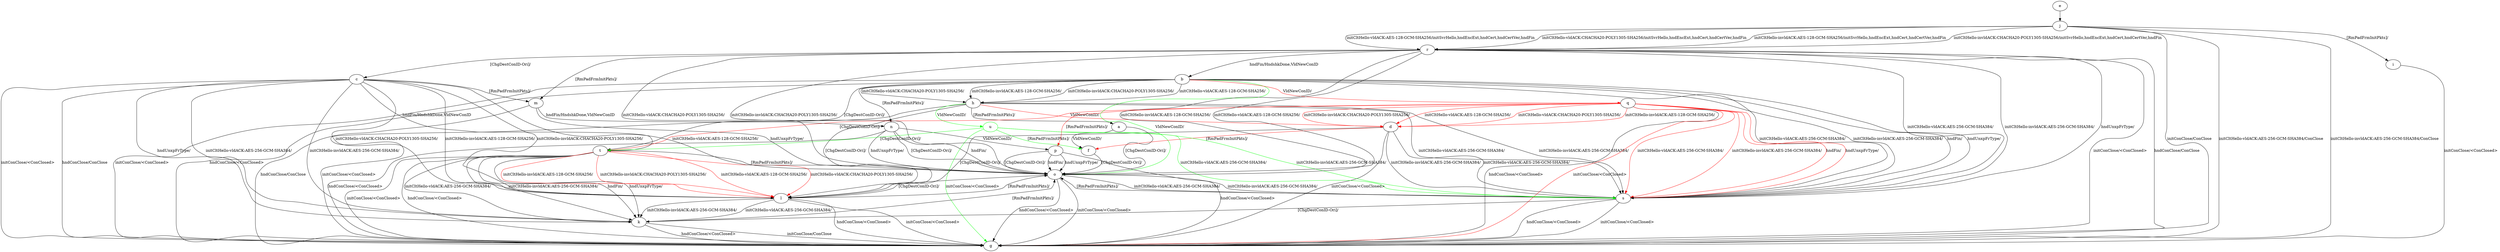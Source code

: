 digraph "" {
	a -> f	[key=0,
		label="VldNewConID/ "];
	a -> o	[key=0,
		label="[ChgDestConID-Ori]/ "];
	b -> g	[key=0,
		label="initConClose/<ConClosed> "];
	b -> g	[key=1,
		label="hndConClose/<ConClosed> "];
	b -> h	[key=0,
		label="initCltHello-vldACK:AES-128-GCM-SHA256/ "];
	b -> h	[key=1,
		label="initCltHello-vldACK:CHACHA20-POLY1305-SHA256/ "];
	b -> h	[key=2,
		label="initCltHello-invldACK:AES-128-GCM-SHA256/ "];
	b -> h	[key=3,
		label="initCltHello-invldACK:CHACHA20-POLY1305-SHA256/ "];
	b -> n	[key=0,
		label="[RmPadFrmInitPkts]/ "];
	b -> o	[key=0,
		color=green,
		label="VldNewConID/ "];
	b -> q	[key=0,
		color=red,
		label="VldNewConID/ "];
	b -> s	[key=0,
		label="initCltHello-vldACK:AES-256-GCM-SHA384/ "];
	b -> s	[key=1,
		label="initCltHello-invldACK:AES-256-GCM-SHA384/ "];
	b -> s	[key=2,
		label="hndFin/ "];
	b -> s	[key=3,
		label="hndUnxpFrType/ "];
	b -> t	[key=0,
		label="[ChgDestConID-Ori]/ "];
	c -> g	[key=0,
		label="initConClose/<ConClosed> "];
	c -> g	[key=1,
		label="hndConClose/ConClose "];
	c -> k	[key=0,
		label="initCltHello-vldACK:AES-256-GCM-SHA384/ "];
	c -> k	[key=1,
		label="initCltHello-invldACK:AES-256-GCM-SHA384/ "];
	c -> k	[key=2,
		label="hndUnxpFrType/ "];
	c -> l	[key=0,
		label="initCltHello-vldACK:AES-128-GCM-SHA256/ "];
	c -> l	[key=1,
		label="initCltHello-vldACK:CHACHA20-POLY1305-SHA256/ "];
	c -> l	[key=2,
		label="initCltHello-invldACK:AES-128-GCM-SHA256/ "];
	c -> l	[key=3,
		label="initCltHello-invldACK:CHACHA20-POLY1305-SHA256/ "];
	c -> m	[key=0,
		label="[RmPadFrmInitPkts]/ "];
	c -> t	[key=0,
		label="hndFin/HndshkDone,VldNewConID "];
	d -> f	[key=0,
		color=red,
		label="[RmPadFrmInitPkts]/ "];
	d -> g	[key=0,
		label="initConClose/<ConClosed> "];
	d -> l	[key=0,
		label="[ChgDestConID-Ori]/ "];
	d -> s	[key=0,
		label="initCltHello-vldACK:AES-256-GCM-SHA384/ "];
	d -> s	[key=1,
		label="initCltHello-invldACK:AES-256-GCM-SHA384/ "];
	e -> j	[key=0];
	f -> o	[key=0,
		label="[ChgDestConID-Ori]/ "];
	h -> a	[key=0,
		label="[RmPadFrmInitPkts]/ "];
	h -> d	[key=0,
		color=red,
		label="VldNewConID/ "];
	h -> g	[key=0,
		label="initConClose/<ConClosed> "];
	h -> l	[key=0,
		label="[ChgDestConID-Ori]/ "];
	h -> s	[key=0,
		label="initCltHello-vldACK:AES-256-GCM-SHA384/ "];
	h -> s	[key=1,
		label="initCltHello-invldACK:AES-256-GCM-SHA384/ "];
	u	[color=green];
	h -> u	[key=0,
		color=green,
		label="VldNewConID/ "];
	i -> g	[key=0,
		label="initConClose/<ConClosed> "];
	j -> g	[key=0,
		label="initConClose/ConClose "];
	j -> g	[key=1,
		label="initCltHello-vldACK:AES-256-GCM-SHA384/ConClose "];
	j -> g	[key=2,
		label="initCltHello-invldACK:AES-256-GCM-SHA384/ConClose "];
	j -> i	[key=0,
		label="[RmPadFrmInitPkts]/ "];
	j -> r	[key=0,
		label="initCltHello-vldACK:AES-128-GCM-SHA256/initSvrHello,hndEncExt,hndCert,hndCertVer,hndFin "];
	j -> r	[key=1,
		label="initCltHello-vldACK:CHACHA20-POLY1305-SHA256/initSvrHello,hndEncExt,hndCert,hndCertVer,hndFin "];
	j -> r	[key=2,
		label="initCltHello-invldACK:AES-128-GCM-SHA256/initSvrHello,hndEncExt,hndCert,hndCertVer,hndFin "];
	j -> r	[key=3,
		label="initCltHello-invldACK:CHACHA20-POLY1305-SHA256/initSvrHello,hndEncExt,hndCert,hndCertVer,hndFin "];
	k -> g	[key=0,
		label="initConClose/ConClose "];
	k -> g	[key=1,
		label="hndConClose/<ConClosed> "];
	k -> o	[key=0,
		label="[RmPadFrmInitPkts]/ "];
	l -> g	[key=0,
		label="initConClose/<ConClosed> "];
	l -> g	[key=1,
		label="hndConClose/<ConClosed> "];
	l -> k	[key=0,
		label="initCltHello-vldACK:AES-256-GCM-SHA384/ "];
	l -> k	[key=1,
		label="initCltHello-invldACK:AES-256-GCM-SHA384/ "];
	l -> o	[key=0,
		label="[RmPadFrmInitPkts]/ "];
	m -> g	[key=0,
		label="hndConClose/ConClose "];
	m -> n	[key=0,
		label="hndFin/HndshkDone,VldNewConID "];
	m -> o	[key=0,
		label="hndUnxpFrType/ "];
	n -> g	[key=0,
		label="hndConClose/<ConClosed> "];
	n -> o	[key=0,
		label="hndFin/ "];
	n -> o	[key=1,
		label="hndUnxpFrType/ "];
	n -> o	[key=2,
		label="[ChgDestConID-Ori]/ "];
	n -> p	[key=0,
		label="VldNewConID/ "];
	o -> g	[key=0,
		label="initConClose/<ConClosed> "];
	o -> g	[key=1,
		label="hndConClose/<ConClosed> "];
	o -> l	[key=0,
		label="[ChgDestConID-Ori]/ "];
	o -> s	[key=0,
		label="initCltHello-vldACK:AES-256-GCM-SHA384/ "];
	o -> s	[key=1,
		label="initCltHello-invldACK:AES-256-GCM-SHA384/ "];
	p -> g	[key=0,
		label="hndConClose/<ConClosed> "];
	p -> o	[key=0,
		label="hndFin/ "];
	p -> o	[key=1,
		label="hndUnxpFrType/ "];
	p -> o	[key=2,
		label="[ChgDestConID-Ori]/ "];
	q -> d	[key=0,
		color=red,
		label="initCltHello-vldACK:AES-128-GCM-SHA256/ "];
	q -> d	[key=1,
		color=red,
		label="initCltHello-vldACK:CHACHA20-POLY1305-SHA256/ "];
	q -> d	[key=2,
		color=red,
		label="initCltHello-invldACK:AES-128-GCM-SHA256/ "];
	q -> d	[key=3,
		color=red,
		label="initCltHello-invldACK:CHACHA20-POLY1305-SHA256/ "];
	q -> g	[key=0,
		label="hndConClose/<ConClosed> "];
	q -> g	[key=1,
		color=red,
		label="initConClose/<ConClosed> "];
	q -> p	[key=0,
		color=red,
		label="[RmPadFrmInitPkts]/ "];
	q -> s	[key=0,
		color=red,
		label="initCltHello-vldACK:AES-256-GCM-SHA384/ "];
	q -> s	[key=1,
		color=red,
		label="initCltHello-invldACK:AES-256-GCM-SHA384/ "];
	q -> s	[key=2,
		color=red,
		label="hndFin/ "];
	q -> s	[key=3,
		color=red,
		label="hndUnxpFrType/ "];
	q -> t	[key=0,
		color=red,
		label="[ChgDestConID-Ori]/ "];
	r -> b	[key=0,
		label="hndFin/HndshkDone,VldNewConID "];
	r -> c	[key=0,
		label="[ChgDestConID-Ori]/ "];
	r -> g	[key=0,
		label="initConClose/<ConClosed> "];
	r -> g	[key=1,
		label="hndConClose/ConClose "];
	r -> m	[key=0,
		label="[RmPadFrmInitPkts]/ "];
	r -> o	[key=0,
		label="initCltHello-vldACK:AES-128-GCM-SHA256/ "];
	r -> o	[key=1,
		label="initCltHello-vldACK:CHACHA20-POLY1305-SHA256/ "];
	r -> o	[key=2,
		label="initCltHello-invldACK:AES-128-GCM-SHA256/ "];
	r -> o	[key=3,
		label="initCltHello-invldACK:CHACHA20-POLY1305-SHA256/ "];
	r -> s	[key=0,
		label="initCltHello-vldACK:AES-256-GCM-SHA384/ "];
	r -> s	[key=1,
		label="initCltHello-invldACK:AES-256-GCM-SHA384/ "];
	r -> s	[key=2,
		label="hndUnxpFrType/ "];
	s -> g	[key=0,
		label="initConClose/<ConClosed> "];
	s -> g	[key=1,
		label="hndConClose/<ConClosed> "];
	s -> k	[key=0,
		label="[ChgDestConID-Ori]/ "];
	s -> o	[key=0,
		label="[RmPadFrmInitPkts]/ "];
	t -> g	[key=0,
		label="initConClose/<ConClosed> "];
	t -> g	[key=1,
		label="hndConClose/<ConClosed> "];
	t -> k	[key=0,
		label="initCltHello-vldACK:AES-256-GCM-SHA384/ "];
	t -> k	[key=1,
		label="initCltHello-invldACK:AES-256-GCM-SHA384/ "];
	t -> k	[key=2,
		label="hndFin/ "];
	t -> k	[key=3,
		label="hndUnxpFrType/ "];
	t -> l	[key=0,
		color=red,
		label="initCltHello-vldACK:AES-128-GCM-SHA256/ "];
	t -> l	[key=1,
		color=red,
		label="initCltHello-vldACK:CHACHA20-POLY1305-SHA256/ "];
	t -> l	[key=2,
		color=red,
		label="initCltHello-invldACK:AES-128-GCM-SHA256/ "];
	t -> l	[key=3,
		color=red,
		label="initCltHello-invldACK:CHACHA20-POLY1305-SHA256/ "];
	t -> o	[key=0,
		label="[RmPadFrmInitPkts]/ "];
	u -> f	[key=0,
		color=green,
		label="[RmPadFrmInitPkts]/ "];
	u -> g	[key=0,
		color=green,
		label="initConClose/<ConClosed> "];
	u -> s	[key=0,
		color=green,
		label="initCltHello-vldACK:AES-256-GCM-SHA384/ "];
	u -> s	[key=1,
		color=green,
		label="initCltHello-invldACK:AES-256-GCM-SHA384/ "];
	u -> t	[key=0,
		color=green,
		label="[ChgDestConID-Ori]/ "];
}
